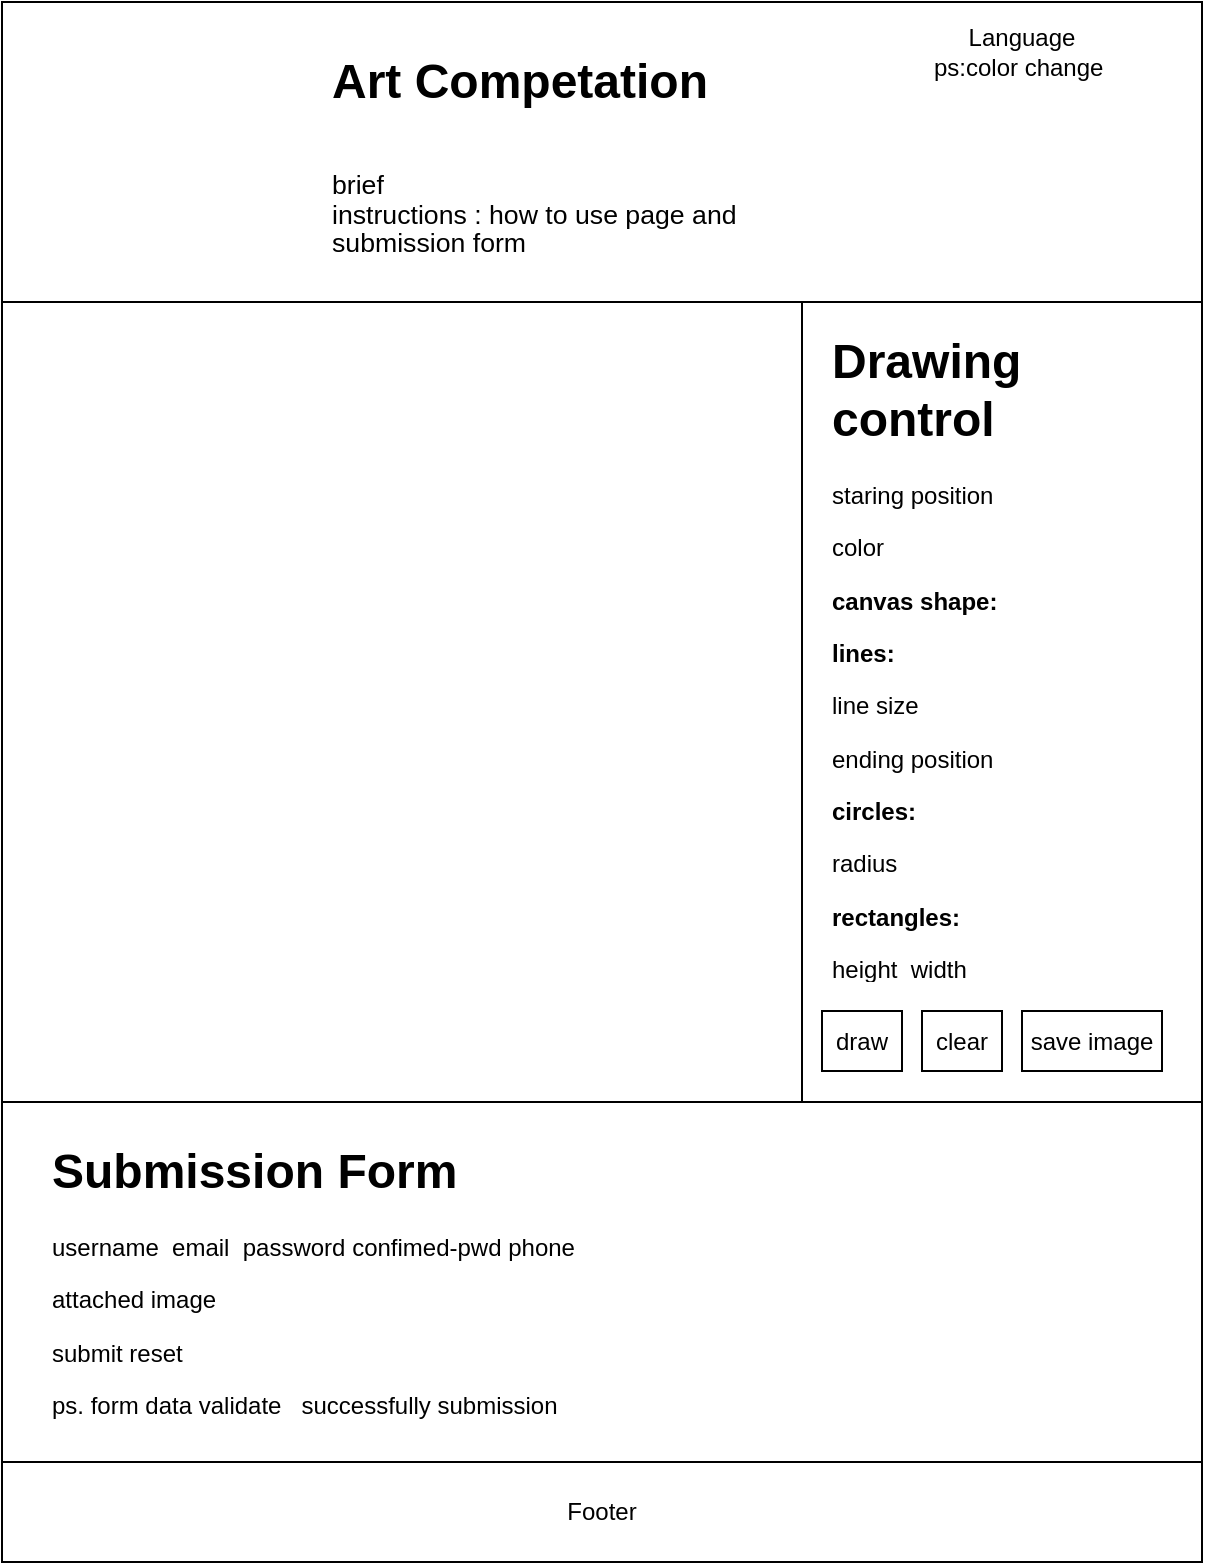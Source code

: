 <mxfile version="17.2.5" type="github">
  <diagram id="NcoY_xX9pSgn1Li-ol0K" name="Page-1">
    <mxGraphModel dx="2062" dy="1122" grid="1" gridSize="10" guides="1" tooltips="1" connect="1" arrows="1" fold="1" page="1" pageScale="1" pageWidth="827" pageHeight="1169" math="0" shadow="0">
      <root>
        <mxCell id="0" />
        <mxCell id="1" parent="0" />
        <mxCell id="wIqcMvWtxj24aQTZgoBh-1" value="&lt;h1&gt;&lt;br&gt;&lt;/h1&gt;" style="rounded=0;whiteSpace=wrap;html=1;" parent="1" vertex="1">
          <mxGeometry x="60" y="50" width="600" height="150" as="geometry" />
        </mxCell>
        <mxCell id="wIqcMvWtxj24aQTZgoBh-2" value="&lt;h1&gt;Art Competation&lt;/h1&gt;&lt;div&gt;&lt;br&gt;&lt;/div&gt;&lt;div&gt;&lt;span lang=&quot;EN-US&quot; style=&quot;font-size: 10.0pt ; line-height: 107% ; font-family: &amp;#34;arial&amp;#34; , sans-serif&quot;&gt;brief&lt;br&gt;instructions : how to use page and submission form&lt;/span&gt;&lt;br&gt;&lt;/div&gt;&lt;p&gt;&lt;br&gt;&lt;/p&gt;" style="text;html=1;strokeColor=none;fillColor=none;spacing=5;spacingTop=-20;whiteSpace=wrap;overflow=hidden;rounded=0;" parent="1" vertex="1">
          <mxGeometry x="220" y="70" width="280" height="140" as="geometry" />
        </mxCell>
        <mxCell id="wIqcMvWtxj24aQTZgoBh-3" value="" style="whiteSpace=wrap;html=1;aspect=fixed;" parent="1" vertex="1">
          <mxGeometry x="60" y="200" width="400" height="400" as="geometry" />
        </mxCell>
        <mxCell id="wIqcMvWtxj24aQTZgoBh-4" value="" style="rounded=0;whiteSpace=wrap;html=1;" parent="1" vertex="1">
          <mxGeometry x="460" y="200" width="200" height="400" as="geometry" />
        </mxCell>
        <mxCell id="wIqcMvWtxj24aQTZgoBh-9" value="&lt;h1&gt;Drawing control&lt;/h1&gt;&lt;p&gt;staring position&lt;b&gt;&lt;br&gt;&lt;/b&gt;&lt;/p&gt;&lt;p&gt;color&lt;/p&gt;&lt;p&gt;&lt;b&gt;canvas shape:&amp;nbsp;&lt;/b&gt;&lt;/p&gt;&lt;p&gt;&lt;span&gt;&lt;b&gt;lines:&lt;/b&gt;&lt;/span&gt;&lt;/p&gt;&lt;p&gt;line size&lt;/p&gt;&lt;p&gt;ending position&lt;/p&gt;&lt;p&gt;&lt;span&gt;&lt;b&gt;circles:&lt;/b&gt;&lt;/span&gt;&lt;/p&gt;&lt;p&gt;radius&lt;/p&gt;&lt;p&gt;&lt;b&gt;rectangles:&lt;/b&gt;&lt;/p&gt;&lt;p&gt;height&amp;nbsp; width&lt;/p&gt;&lt;p&gt;&lt;br&gt;&lt;/p&gt;&lt;p&gt;&lt;br&gt;&lt;/p&gt;&lt;p&gt;&lt;br&gt;&lt;/p&gt;&lt;p&gt;&lt;br&gt;&lt;/p&gt;" style="text;html=1;strokeColor=none;fillColor=none;spacing=5;spacingTop=-20;whiteSpace=wrap;overflow=hidden;rounded=0;" parent="1" vertex="1">
          <mxGeometry x="470" y="210" width="190" height="330" as="geometry" />
        </mxCell>
        <mxCell id="wIqcMvWtxj24aQTZgoBh-13" value="" style="rounded=0;whiteSpace=wrap;html=1;" parent="1" vertex="1">
          <mxGeometry x="60" y="600" width="600" height="180" as="geometry" />
        </mxCell>
        <mxCell id="wIqcMvWtxj24aQTZgoBh-15" value="&lt;h1&gt;Submission Form&lt;/h1&gt;&lt;p&gt;username&amp;nbsp; email&amp;nbsp; password confimed-pwd&amp;nbsp;&lt;span&gt;phone&lt;/span&gt;&lt;/p&gt;attached image&lt;br&gt;&lt;p&gt;submit reset&lt;/p&gt;&lt;p&gt;ps. form data validate&amp;nbsp; &amp;nbsp;successfully submission&lt;/p&gt;&lt;p&gt;&lt;br&gt;&lt;/p&gt;" style="text;html=1;strokeColor=none;fillColor=none;spacing=5;spacingTop=-20;whiteSpace=wrap;overflow=hidden;rounded=0;" parent="1" vertex="1">
          <mxGeometry x="80" y="615" width="360" height="150" as="geometry" />
        </mxCell>
        <mxCell id="wIqcMvWtxj24aQTZgoBh-17" value="Footer" style="rounded=0;whiteSpace=wrap;html=1;" parent="1" vertex="1">
          <mxGeometry x="60" y="780" width="600" height="50" as="geometry" />
        </mxCell>
        <mxCell id="wIqcMvWtxj24aQTZgoBh-20" value="Language&lt;br&gt;ps:color change&amp;nbsp;" style="text;html=1;strokeColor=none;fillColor=none;align=center;verticalAlign=middle;whiteSpace=wrap;rounded=0;" parent="1" vertex="1">
          <mxGeometry x="510" y="60" width="120" height="30" as="geometry" />
        </mxCell>
        <mxCell id="qZlHwHb1Zi0OYyvB1enT-2" value="draw" style="rounded=0;whiteSpace=wrap;html=1;" vertex="1" parent="1">
          <mxGeometry x="470" y="554.5" width="40" height="30" as="geometry" />
        </mxCell>
        <mxCell id="qZlHwHb1Zi0OYyvB1enT-3" value="clear" style="rounded=0;whiteSpace=wrap;html=1;" vertex="1" parent="1">
          <mxGeometry x="520" y="554.5" width="40" height="30" as="geometry" />
        </mxCell>
        <mxCell id="qZlHwHb1Zi0OYyvB1enT-7" value="save image" style="rounded=0;whiteSpace=wrap;html=1;" vertex="1" parent="1">
          <mxGeometry x="570" y="554.5" width="70" height="30" as="geometry" />
        </mxCell>
      </root>
    </mxGraphModel>
  </diagram>
</mxfile>
